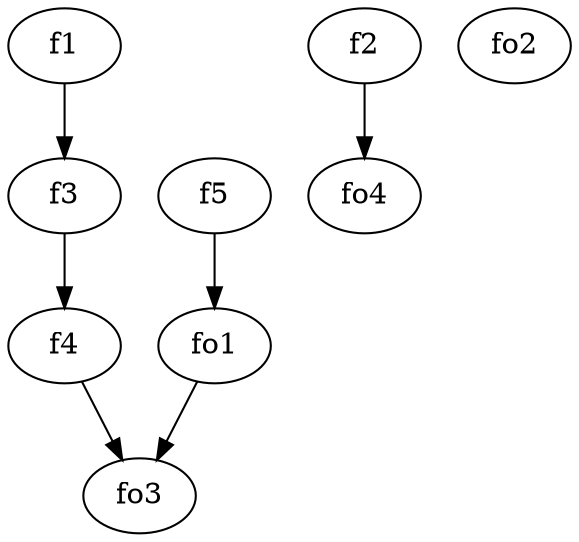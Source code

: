 strict digraph  {
f1;
f2;
f3;
f4;
f5;
fo1;
fo2;
fo3;
fo4;
f1 -> f3  [weight=2];
f2 -> fo4  [weight=2];
f3 -> f4  [weight=2];
f4 -> fo3  [weight=2];
f5 -> fo1  [weight=2];
fo1 -> fo3  [weight=2];
}
